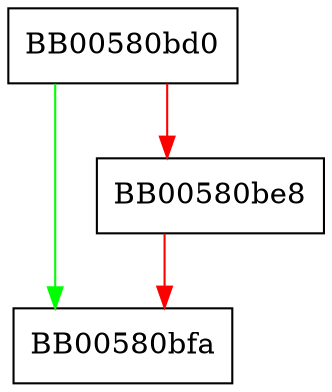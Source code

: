 digraph old_ec_priv_decode {
  node [shape="box"];
  graph [splines=ortho];
  BB00580bd0 -> BB00580bfa [color="green"];
  BB00580bd0 -> BB00580be8 [color="red"];
  BB00580be8 -> BB00580bfa [color="red"];
}